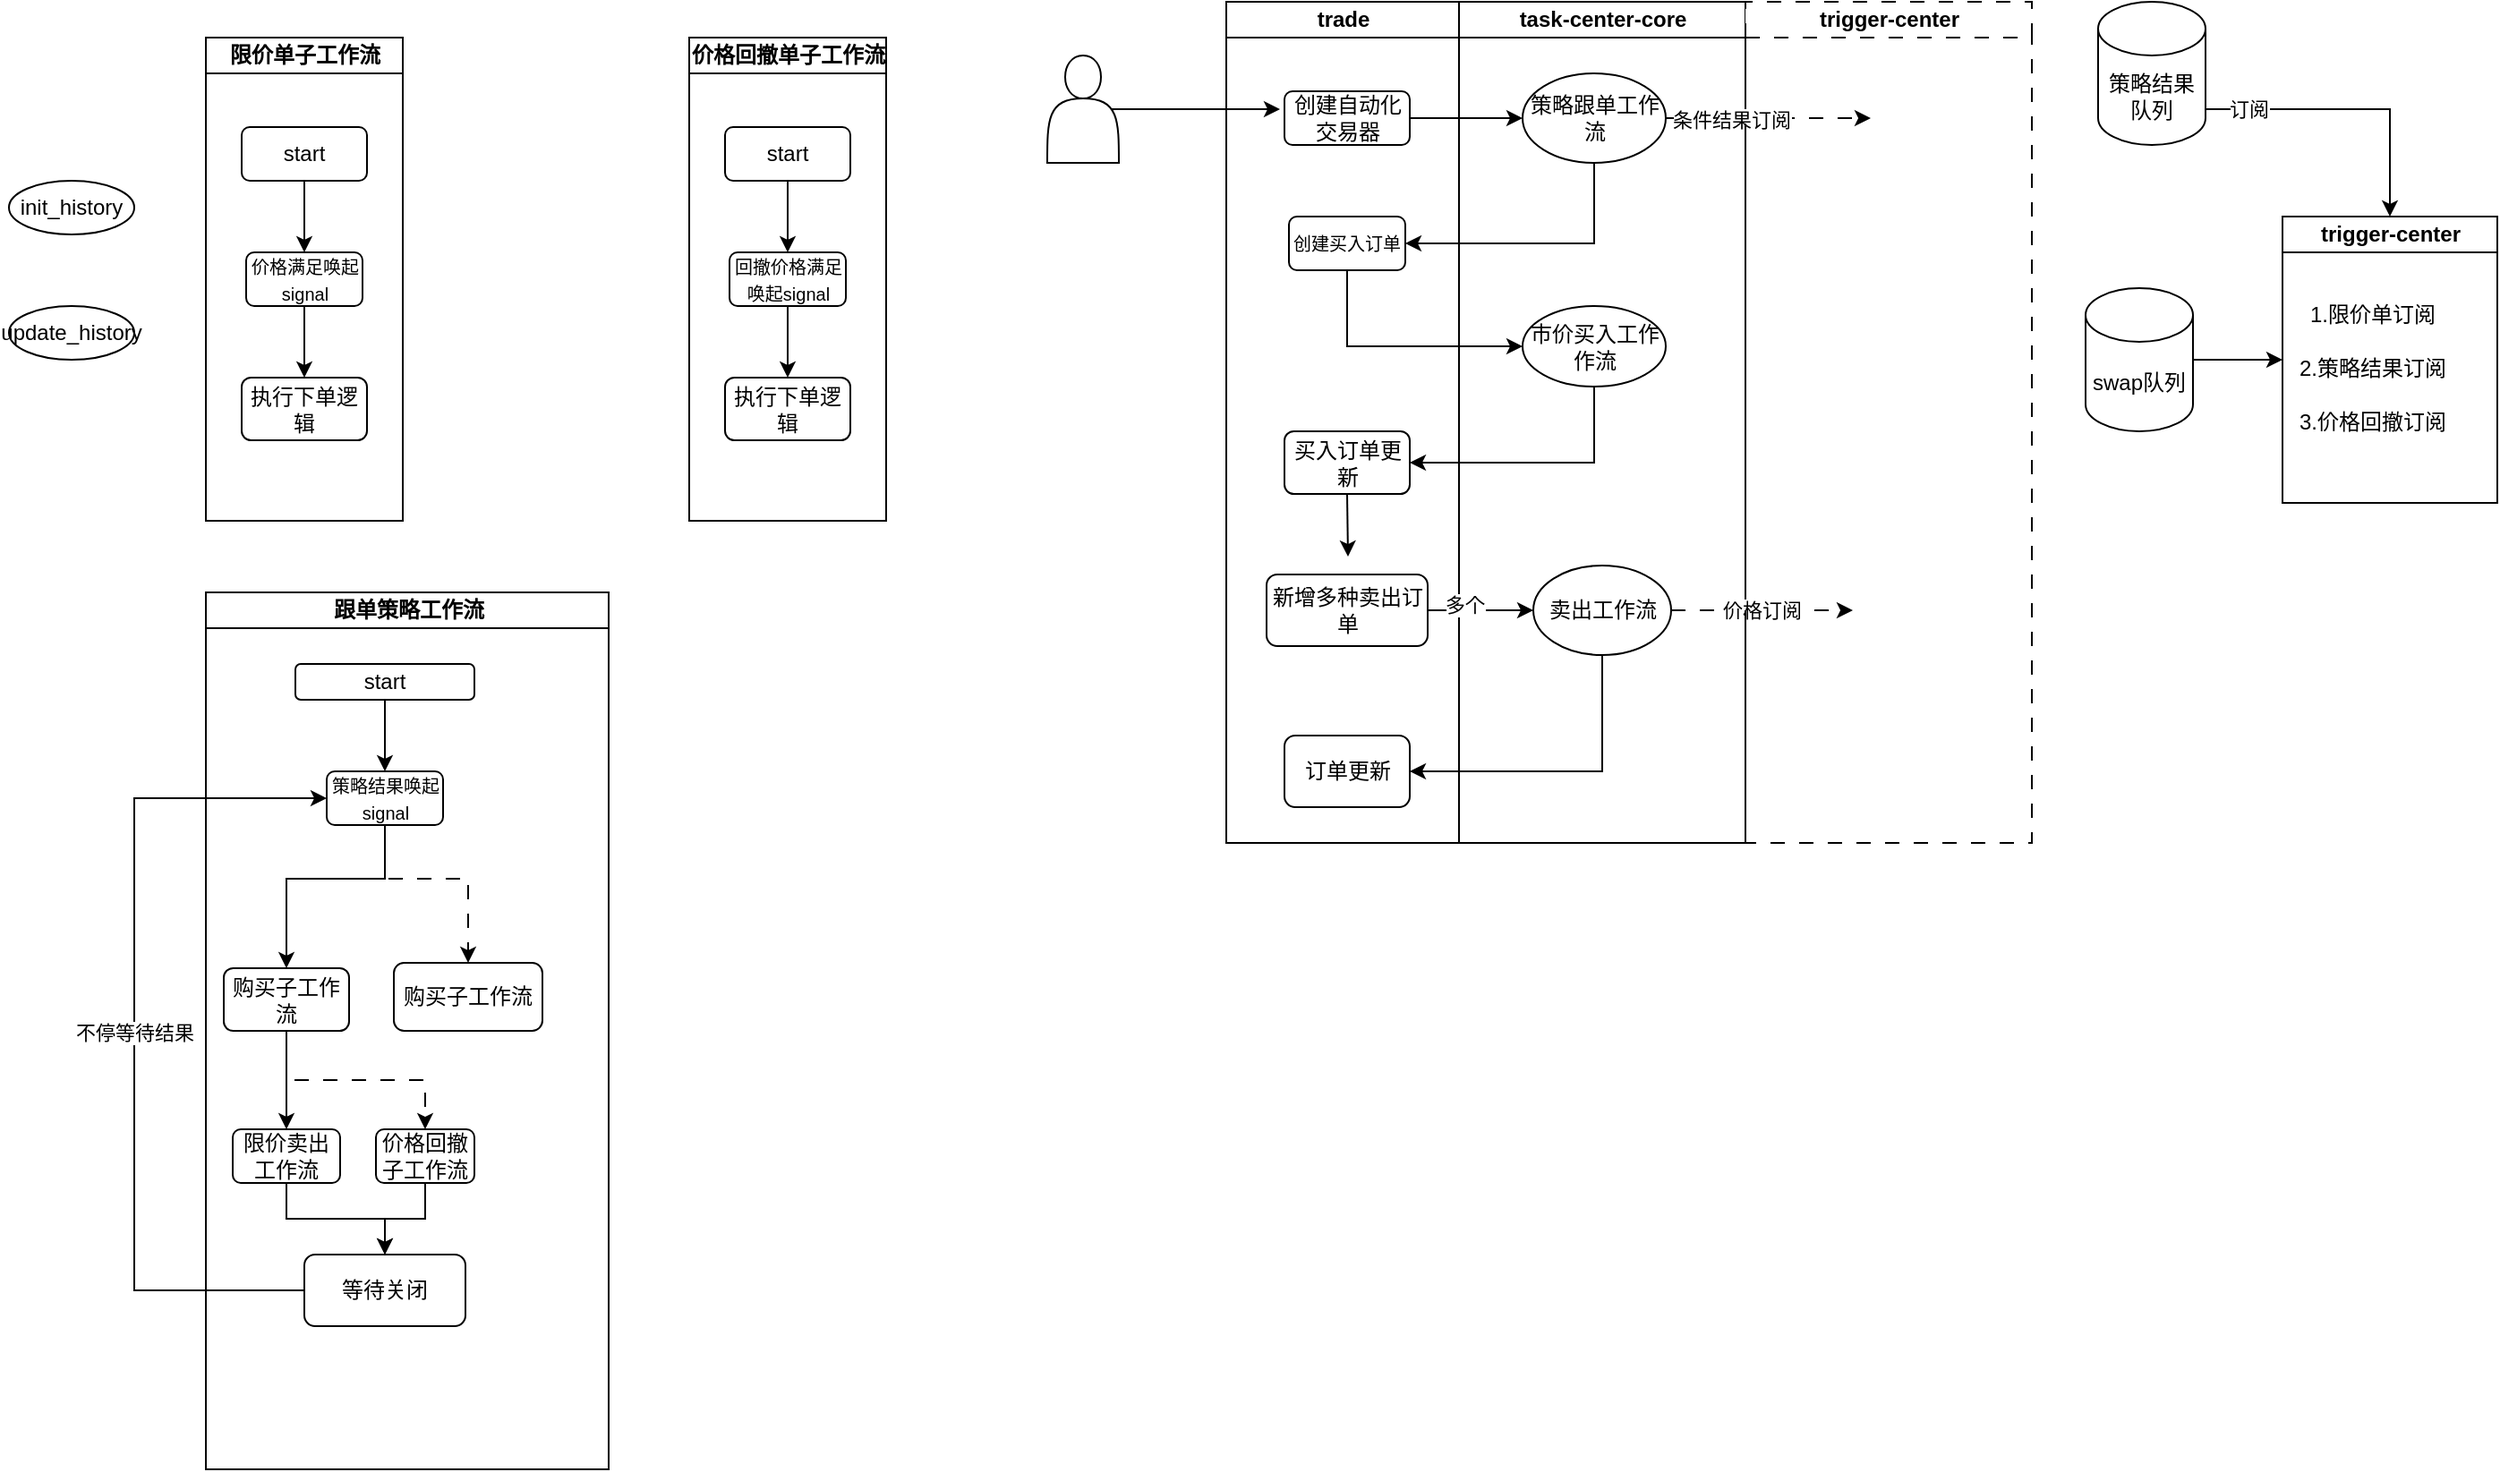 <mxfile version="28.0.7">
  <diagram name="第 1 页" id="Wm7DjzOjhY3zY5XrvVqz">
    <mxGraphModel dx="2237" dy="775" grid="1" gridSize="10" guides="1" tooltips="1" connect="1" arrows="1" fold="1" page="1" pageScale="1" pageWidth="827" pageHeight="1169" math="0" shadow="0">
      <root>
        <mxCell id="0" />
        <mxCell id="1" parent="0" />
        <mxCell id="rgNBKKupeEj_MK_goelM-68" style="edgeStyle=orthogonalEdgeStyle;rounded=0;orthogonalLoop=1;jettySize=auto;html=1;exitX=0.9;exitY=0.5;exitDx=0;exitDy=0;exitPerimeter=0;" parent="1" source="tRNVDW8AJXRH3d491mD7-56" edge="1">
          <mxGeometry relative="1" as="geometry">
            <mxPoint x="90" y="160" as="targetPoint" />
          </mxGeometry>
        </mxCell>
        <mxCell id="tRNVDW8AJXRH3d491mD7-56" value="" style="shape=actor;whiteSpace=wrap;html=1;" parent="1" vertex="1">
          <mxGeometry x="-40" y="130" width="40" height="60" as="geometry" />
        </mxCell>
        <mxCell id="rgNBKKupeEj_MK_goelM-48" style="edgeStyle=orthogonalEdgeStyle;rounded=0;orthogonalLoop=1;jettySize=auto;html=1;exitX=0.5;exitY=1;exitDx=0;exitDy=0;exitPerimeter=0;entryX=0.5;entryY=0;entryDx=0;entryDy=0;" parent="1" source="tRNVDW8AJXRH3d491mD7-62" target="rgNBKKupeEj_MK_goelM-39" edge="1">
          <mxGeometry relative="1" as="geometry">
            <Array as="points">
              <mxPoint x="577" y="160" />
              <mxPoint x="710" y="160" />
            </Array>
          </mxGeometry>
        </mxCell>
        <mxCell id="rgNBKKupeEj_MK_goelM-49" value="订阅" style="edgeLabel;html=1;align=center;verticalAlign=middle;resizable=0;points=[];" parent="rgNBKKupeEj_MK_goelM-48" vertex="1" connectable="0">
          <mxGeometry x="-0.306" relative="1" as="geometry">
            <mxPoint as="offset" />
          </mxGeometry>
        </mxCell>
        <mxCell id="tRNVDW8AJXRH3d491mD7-62" value="策略结果队列" style="shape=cylinder3;whiteSpace=wrap;html=1;boundedLbl=1;backgroundOutline=1;size=15;" parent="1" vertex="1">
          <mxGeometry x="547" y="100" width="60" height="80" as="geometry" />
        </mxCell>
        <mxCell id="tRNVDW8AJXRH3d491mD7-53" value="trade" style="swimlane;startSize=20;html=1;" parent="1" vertex="1">
          <mxGeometry x="60" y="100" width="130" height="470" as="geometry" />
        </mxCell>
        <mxCell id="tRNVDW8AJXRH3d491mD7-59" value="创建&lt;span style=&quot;background-color: transparent; color: light-dark(rgb(0, 0, 0), rgb(255, 255, 255));&quot;&gt;自动化交易器&lt;/span&gt;" style="rounded=1;whiteSpace=wrap;html=1;" parent="tRNVDW8AJXRH3d491mD7-53" vertex="1">
          <mxGeometry x="32.5" y="50" width="70" height="30" as="geometry" />
        </mxCell>
        <mxCell id="tRNVDW8AJXRH3d491mD7-75" value="&lt;span style=&quot;font-size: 10px;&quot;&gt;创建买入订单&lt;/span&gt;" style="rounded=1;whiteSpace=wrap;html=1;" parent="tRNVDW8AJXRH3d491mD7-53" vertex="1">
          <mxGeometry x="35" y="120" width="65" height="30" as="geometry" />
        </mxCell>
        <mxCell id="rgNBKKupeEj_MK_goelM-61" style="edgeStyle=orthogonalEdgeStyle;rounded=0;orthogonalLoop=1;jettySize=auto;html=1;exitX=0.5;exitY=1;exitDx=0;exitDy=0;" parent="tRNVDW8AJXRH3d491mD7-53" source="tRNVDW8AJXRH3d491mD7-123" edge="1">
          <mxGeometry relative="1" as="geometry">
            <mxPoint x="68" y="310" as="targetPoint" />
          </mxGeometry>
        </mxCell>
        <mxCell id="tRNVDW8AJXRH3d491mD7-123" value="买入订单更新" style="rounded=1;whiteSpace=wrap;html=1;" parent="tRNVDW8AJXRH3d491mD7-53" vertex="1">
          <mxGeometry x="32.5" y="240" width="70" height="35" as="geometry" />
        </mxCell>
        <mxCell id="rgNBKKupeEj_MK_goelM-62" value="新增多种卖出订单" style="rounded=1;whiteSpace=wrap;html=1;" parent="tRNVDW8AJXRH3d491mD7-53" vertex="1">
          <mxGeometry x="22.5" y="320" width="90" height="40" as="geometry" />
        </mxCell>
        <mxCell id="rgNBKKupeEj_MK_goelM-65" value="订单更新" style="rounded=1;whiteSpace=wrap;html=1;" parent="tRNVDW8AJXRH3d491mD7-53" vertex="1">
          <mxGeometry x="32.5" y="410" width="70" height="40" as="geometry" />
        </mxCell>
        <mxCell id="tRNVDW8AJXRH3d491mD7-54" value="task-center-core" style="swimlane;startSize=20;html=1;" parent="1" vertex="1">
          <mxGeometry x="190" y="100" width="160" height="470" as="geometry" />
        </mxCell>
        <mxCell id="rgNBKKupeEj_MK_goelM-58" style="edgeStyle=orthogonalEdgeStyle;rounded=0;orthogonalLoop=1;jettySize=auto;html=1;exitX=1;exitY=0.5;exitDx=0;exitDy=0;dashed=1;dashPattern=8 8;" parent="tRNVDW8AJXRH3d491mD7-54" source="tRNVDW8AJXRH3d491mD7-110" edge="1">
          <mxGeometry relative="1" as="geometry">
            <mxPoint x="230" y="65" as="targetPoint" />
          </mxGeometry>
        </mxCell>
        <mxCell id="rgNBKKupeEj_MK_goelM-59" value="条件结果订阅" style="edgeLabel;html=1;align=center;verticalAlign=middle;resizable=0;points=[];" parent="rgNBKKupeEj_MK_goelM-58" vertex="1" connectable="0">
          <mxGeometry x="-0.365" y="-1" relative="1" as="geometry">
            <mxPoint as="offset" />
          </mxGeometry>
        </mxCell>
        <mxCell id="tRNVDW8AJXRH3d491mD7-110" value="策略跟单工作流" style="ellipse;whiteSpace=wrap;html=1;" parent="tRNVDW8AJXRH3d491mD7-54" vertex="1">
          <mxGeometry x="35.5" y="40" width="80" height="50" as="geometry" />
        </mxCell>
        <mxCell id="tRNVDW8AJXRH3d491mD7-119" value="市价买入工作作流" style="ellipse;whiteSpace=wrap;html=1;" parent="tRNVDW8AJXRH3d491mD7-54" vertex="1">
          <mxGeometry x="35.5" y="170" width="80" height="45" as="geometry" />
        </mxCell>
        <mxCell id="rgNBKKupeEj_MK_goelM-67" value="价格订阅" style="edgeStyle=orthogonalEdgeStyle;rounded=0;orthogonalLoop=1;jettySize=auto;html=1;exitX=1;exitY=0.5;exitDx=0;exitDy=0;dashed=1;dashPattern=8 8;" parent="tRNVDW8AJXRH3d491mD7-54" source="tRNVDW8AJXRH3d491mD7-125" edge="1">
          <mxGeometry relative="1" as="geometry">
            <mxPoint x="220" y="340" as="targetPoint" />
          </mxGeometry>
        </mxCell>
        <mxCell id="tRNVDW8AJXRH3d491mD7-125" value="卖出工作流" style="ellipse;whiteSpace=wrap;html=1;" parent="tRNVDW8AJXRH3d491mD7-54" vertex="1">
          <mxGeometry x="41.5" y="315" width="77" height="50" as="geometry" />
        </mxCell>
        <mxCell id="tRNVDW8AJXRH3d491mD7-121" style="edgeStyle=orthogonalEdgeStyle;rounded=0;orthogonalLoop=1;jettySize=auto;html=1;exitX=0.5;exitY=1;exitDx=0;exitDy=0;entryX=0;entryY=0.5;entryDx=0;entryDy=0;" parent="1" source="tRNVDW8AJXRH3d491mD7-75" target="tRNVDW8AJXRH3d491mD7-119" edge="1">
          <mxGeometry relative="1" as="geometry" />
        </mxCell>
        <mxCell id="tRNVDW8AJXRH3d491mD7-124" style="edgeStyle=orthogonalEdgeStyle;rounded=0;orthogonalLoop=1;jettySize=auto;html=1;exitX=0.5;exitY=1;exitDx=0;exitDy=0;entryX=1;entryY=0.5;entryDx=0;entryDy=0;" parent="1" source="tRNVDW8AJXRH3d491mD7-119" target="tRNVDW8AJXRH3d491mD7-123" edge="1">
          <mxGeometry relative="1" as="geometry" />
        </mxCell>
        <mxCell id="rgNBKKupeEj_MK_goelM-20" value="跟单策略工作流" style="swimlane;startSize=20;html=1;" parent="1" vertex="1">
          <mxGeometry x="-510" y="430" width="225" height="490" as="geometry" />
        </mxCell>
        <mxCell id="rgNBKKupeEj_MK_goelM-24" style="edgeStyle=orthogonalEdgeStyle;rounded=0;orthogonalLoop=1;jettySize=auto;html=1;exitX=0.5;exitY=1;exitDx=0;exitDy=0;entryX=0.5;entryY=0;entryDx=0;entryDy=0;" parent="rgNBKKupeEj_MK_goelM-20" source="rgNBKKupeEj_MK_goelM-21" target="rgNBKKupeEj_MK_goelM-22" edge="1">
          <mxGeometry relative="1" as="geometry" />
        </mxCell>
        <mxCell id="rgNBKKupeEj_MK_goelM-21" value="start" style="rounded=1;whiteSpace=wrap;html=1;" parent="rgNBKKupeEj_MK_goelM-20" vertex="1">
          <mxGeometry x="50" y="40" width="100" height="20" as="geometry" />
        </mxCell>
        <mxCell id="rgNBKKupeEj_MK_goelM-25" style="edgeStyle=orthogonalEdgeStyle;rounded=0;orthogonalLoop=1;jettySize=auto;html=1;exitX=0.5;exitY=1;exitDx=0;exitDy=0;entryX=0.5;entryY=0;entryDx=0;entryDy=0;" parent="rgNBKKupeEj_MK_goelM-20" source="rgNBKKupeEj_MK_goelM-22" target="rgNBKKupeEj_MK_goelM-23" edge="1">
          <mxGeometry relative="1" as="geometry">
            <Array as="points">
              <mxPoint x="100" y="160" />
              <mxPoint x="45" y="160" />
            </Array>
          </mxGeometry>
        </mxCell>
        <mxCell id="xhZTuCKGOpIAQWs4_32T-6" style="edgeStyle=orthogonalEdgeStyle;rounded=0;orthogonalLoop=1;jettySize=auto;html=1;exitX=0.5;exitY=1;exitDx=0;exitDy=0;entryX=0.5;entryY=0;entryDx=0;entryDy=0;dashed=1;dashPattern=8 8;" edge="1" parent="rgNBKKupeEj_MK_goelM-20" source="rgNBKKupeEj_MK_goelM-22" target="xhZTuCKGOpIAQWs4_32T-5">
          <mxGeometry relative="1" as="geometry">
            <Array as="points">
              <mxPoint x="100" y="160" />
              <mxPoint x="147" y="160" />
            </Array>
          </mxGeometry>
        </mxCell>
        <mxCell id="rgNBKKupeEj_MK_goelM-22" value="&lt;span style=&quot;font-size: 10px;&quot;&gt;策略结果唤起signal&lt;/span&gt;" style="rounded=1;whiteSpace=wrap;html=1;" parent="rgNBKKupeEj_MK_goelM-20" vertex="1">
          <mxGeometry x="67.5" y="100" width="65" height="30" as="geometry" />
        </mxCell>
        <mxCell id="xhZTuCKGOpIAQWs4_32T-9" style="edgeStyle=orthogonalEdgeStyle;rounded=0;orthogonalLoop=1;jettySize=auto;html=1;exitX=0.5;exitY=1;exitDx=0;exitDy=0;entryX=0.5;entryY=0;entryDx=0;entryDy=0;" edge="1" parent="rgNBKKupeEj_MK_goelM-20" source="rgNBKKupeEj_MK_goelM-23" target="xhZTuCKGOpIAQWs4_32T-7">
          <mxGeometry relative="1" as="geometry" />
        </mxCell>
        <mxCell id="xhZTuCKGOpIAQWs4_32T-10" style="edgeStyle=orthogonalEdgeStyle;rounded=0;orthogonalLoop=1;jettySize=auto;html=1;exitX=0.5;exitY=1;exitDx=0;exitDy=0;entryX=0.5;entryY=0;entryDx=0;entryDy=0;dashed=1;dashPattern=8 8;" edge="1" parent="rgNBKKupeEj_MK_goelM-20" source="rgNBKKupeEj_MK_goelM-23" target="xhZTuCKGOpIAQWs4_32T-8">
          <mxGeometry relative="1" as="geometry" />
        </mxCell>
        <mxCell id="rgNBKKupeEj_MK_goelM-23" value="购买子工作流" style="rounded=1;whiteSpace=wrap;html=1;" parent="rgNBKKupeEj_MK_goelM-20" vertex="1">
          <mxGeometry x="10" y="210" width="70" height="35" as="geometry" />
        </mxCell>
        <mxCell id="xhZTuCKGOpIAQWs4_32T-5" value="购买子工作流" style="rounded=1;whiteSpace=wrap;html=1;" vertex="1" parent="rgNBKKupeEj_MK_goelM-20">
          <mxGeometry x="105" y="207" width="83" height="38" as="geometry" />
        </mxCell>
        <mxCell id="xhZTuCKGOpIAQWs4_32T-12" style="edgeStyle=orthogonalEdgeStyle;rounded=0;orthogonalLoop=1;jettySize=auto;html=1;exitX=0.5;exitY=1;exitDx=0;exitDy=0;entryX=0.5;entryY=0;entryDx=0;entryDy=0;" edge="1" parent="rgNBKKupeEj_MK_goelM-20" source="xhZTuCKGOpIAQWs4_32T-7" target="xhZTuCKGOpIAQWs4_32T-11">
          <mxGeometry relative="1" as="geometry" />
        </mxCell>
        <mxCell id="xhZTuCKGOpIAQWs4_32T-7" value="限价卖出工作流" style="rounded=1;whiteSpace=wrap;html=1;" vertex="1" parent="rgNBKKupeEj_MK_goelM-20">
          <mxGeometry x="15" y="300" width="60" height="30" as="geometry" />
        </mxCell>
        <mxCell id="xhZTuCKGOpIAQWs4_32T-13" style="edgeStyle=orthogonalEdgeStyle;rounded=0;orthogonalLoop=1;jettySize=auto;html=1;exitX=0.5;exitY=1;exitDx=0;exitDy=0;entryX=0.5;entryY=0;entryDx=0;entryDy=0;" edge="1" parent="rgNBKKupeEj_MK_goelM-20" source="xhZTuCKGOpIAQWs4_32T-8" target="xhZTuCKGOpIAQWs4_32T-11">
          <mxGeometry relative="1" as="geometry" />
        </mxCell>
        <mxCell id="xhZTuCKGOpIAQWs4_32T-8" value="价格回撤子工作流" style="rounded=1;whiteSpace=wrap;html=1;" vertex="1" parent="rgNBKKupeEj_MK_goelM-20">
          <mxGeometry x="95" y="300" width="55" height="30" as="geometry" />
        </mxCell>
        <mxCell id="xhZTuCKGOpIAQWs4_32T-14" value="不停等待结果" style="edgeStyle=orthogonalEdgeStyle;rounded=0;orthogonalLoop=1;jettySize=auto;html=1;exitX=0;exitY=0.5;exitDx=0;exitDy=0;entryX=0;entryY=0.5;entryDx=0;entryDy=0;" edge="1" parent="rgNBKKupeEj_MK_goelM-20" source="xhZTuCKGOpIAQWs4_32T-11" target="rgNBKKupeEj_MK_goelM-22">
          <mxGeometry relative="1" as="geometry">
            <mxPoint x="-50" y="110" as="targetPoint" />
            <Array as="points">
              <mxPoint x="-40" y="390" />
              <mxPoint x="-40" y="115" />
            </Array>
          </mxGeometry>
        </mxCell>
        <mxCell id="xhZTuCKGOpIAQWs4_32T-11" value="等待关闭" style="rounded=1;whiteSpace=wrap;html=1;" vertex="1" parent="rgNBKKupeEj_MK_goelM-20">
          <mxGeometry x="55" y="370" width="90" height="40" as="geometry" />
        </mxCell>
        <mxCell id="rgNBKKupeEj_MK_goelM-27" value="限价单子工作流" style="swimlane;startSize=20;html=1;" parent="1" vertex="1">
          <mxGeometry x="-510" y="120" width="110" height="270" as="geometry" />
        </mxCell>
        <mxCell id="rgNBKKupeEj_MK_goelM-28" style="edgeStyle=orthogonalEdgeStyle;rounded=0;orthogonalLoop=1;jettySize=auto;html=1;exitX=0.5;exitY=1;exitDx=0;exitDy=0;entryX=0.5;entryY=0;entryDx=0;entryDy=0;" parent="rgNBKKupeEj_MK_goelM-27" source="rgNBKKupeEj_MK_goelM-29" target="rgNBKKupeEj_MK_goelM-31" edge="1">
          <mxGeometry relative="1" as="geometry">
            <Array as="points">
              <mxPoint x="55" y="100" />
              <mxPoint x="55" y="100" />
            </Array>
          </mxGeometry>
        </mxCell>
        <mxCell id="rgNBKKupeEj_MK_goelM-29" value="start" style="rounded=1;whiteSpace=wrap;html=1;" parent="rgNBKKupeEj_MK_goelM-27" vertex="1">
          <mxGeometry x="20" y="50" width="70" height="30" as="geometry" />
        </mxCell>
        <mxCell id="rgNBKKupeEj_MK_goelM-30" style="edgeStyle=orthogonalEdgeStyle;rounded=0;orthogonalLoop=1;jettySize=auto;html=1;exitX=0.5;exitY=1;exitDx=0;exitDy=0;entryX=0.5;entryY=0;entryDx=0;entryDy=0;" parent="rgNBKKupeEj_MK_goelM-27" source="rgNBKKupeEj_MK_goelM-31" target="rgNBKKupeEj_MK_goelM-32" edge="1">
          <mxGeometry relative="1" as="geometry" />
        </mxCell>
        <mxCell id="rgNBKKupeEj_MK_goelM-31" value="&lt;span style=&quot;font-size: 10px;&quot;&gt;价格满足唤起signal&lt;/span&gt;" style="rounded=1;whiteSpace=wrap;html=1;" parent="rgNBKKupeEj_MK_goelM-27" vertex="1">
          <mxGeometry x="22.5" y="120" width="65" height="30" as="geometry" />
        </mxCell>
        <mxCell id="rgNBKKupeEj_MK_goelM-32" value="执行下单逻辑" style="rounded=1;whiteSpace=wrap;html=1;" parent="rgNBKKupeEj_MK_goelM-27" vertex="1">
          <mxGeometry x="20" y="190" width="70" height="35" as="geometry" />
        </mxCell>
        <mxCell id="rgNBKKupeEj_MK_goelM-33" value="价格回撤单子工作流" style="swimlane;startSize=20;html=1;" parent="1" vertex="1">
          <mxGeometry x="-240" y="120" width="110" height="270" as="geometry" />
        </mxCell>
        <mxCell id="rgNBKKupeEj_MK_goelM-34" style="edgeStyle=orthogonalEdgeStyle;rounded=0;orthogonalLoop=1;jettySize=auto;html=1;exitX=0.5;exitY=1;exitDx=0;exitDy=0;entryX=0.5;entryY=0;entryDx=0;entryDy=0;" parent="rgNBKKupeEj_MK_goelM-33" source="rgNBKKupeEj_MK_goelM-35" target="rgNBKKupeEj_MK_goelM-37" edge="1">
          <mxGeometry relative="1" as="geometry" />
        </mxCell>
        <mxCell id="rgNBKKupeEj_MK_goelM-35" value="start" style="rounded=1;whiteSpace=wrap;html=1;" parent="rgNBKKupeEj_MK_goelM-33" vertex="1">
          <mxGeometry x="20" y="50" width="70" height="30" as="geometry" />
        </mxCell>
        <mxCell id="rgNBKKupeEj_MK_goelM-36" style="edgeStyle=orthogonalEdgeStyle;rounded=0;orthogonalLoop=1;jettySize=auto;html=1;exitX=0.5;exitY=1;exitDx=0;exitDy=0;entryX=0.5;entryY=0;entryDx=0;entryDy=0;" parent="rgNBKKupeEj_MK_goelM-33" source="rgNBKKupeEj_MK_goelM-37" target="rgNBKKupeEj_MK_goelM-38" edge="1">
          <mxGeometry relative="1" as="geometry" />
        </mxCell>
        <mxCell id="rgNBKKupeEj_MK_goelM-37" value="&lt;span style=&quot;font-size: 10px;&quot;&gt;回撤价格满足唤起signal&lt;/span&gt;" style="rounded=1;whiteSpace=wrap;html=1;" parent="rgNBKKupeEj_MK_goelM-33" vertex="1">
          <mxGeometry x="22.5" y="120" width="65" height="30" as="geometry" />
        </mxCell>
        <mxCell id="rgNBKKupeEj_MK_goelM-38" value="执行下单逻辑" style="rounded=1;whiteSpace=wrap;html=1;" parent="rgNBKKupeEj_MK_goelM-33" vertex="1">
          <mxGeometry x="20" y="190" width="70" height="35" as="geometry" />
        </mxCell>
        <mxCell id="rgNBKKupeEj_MK_goelM-39" value="trigger-center" style="swimlane;startSize=20;html=1;" parent="1" vertex="1">
          <mxGeometry x="650" y="220" width="120" height="160" as="geometry">
            <mxRectangle x="80" y="720" width="110" height="30" as="alternateBounds" />
          </mxGeometry>
        </mxCell>
        <mxCell id="rgNBKKupeEj_MK_goelM-46" value="2.策略结果订阅" style="text;html=1;align=center;verticalAlign=middle;resizable=0;points=[];autosize=1;strokeColor=none;fillColor=none;" parent="rgNBKKupeEj_MK_goelM-39" vertex="1">
          <mxGeometry x="-5" y="70" width="110" height="30" as="geometry" />
        </mxCell>
        <mxCell id="rgNBKKupeEj_MK_goelM-47" value="3.价格回撤订阅" style="text;html=1;align=center;verticalAlign=middle;resizable=0;points=[];autosize=1;strokeColor=none;fillColor=none;" parent="rgNBKKupeEj_MK_goelM-39" vertex="1">
          <mxGeometry x="-5" y="100" width="110" height="30" as="geometry" />
        </mxCell>
        <mxCell id="rgNBKKupeEj_MK_goelM-45" value="1.限价单订阅" style="text;html=1;align=center;verticalAlign=middle;resizable=0;points=[];autosize=1;strokeColor=none;fillColor=none;" parent="rgNBKKupeEj_MK_goelM-39" vertex="1">
          <mxGeometry x="5" y="40" width="90" height="30" as="geometry" />
        </mxCell>
        <mxCell id="rgNBKKupeEj_MK_goelM-51" style="edgeStyle=orthogonalEdgeStyle;rounded=0;orthogonalLoop=1;jettySize=auto;html=1;exitX=1;exitY=0.5;exitDx=0;exitDy=0;exitPerimeter=0;" parent="1" source="rgNBKKupeEj_MK_goelM-50" target="rgNBKKupeEj_MK_goelM-39" edge="1">
          <mxGeometry relative="1" as="geometry" />
        </mxCell>
        <mxCell id="rgNBKKupeEj_MK_goelM-50" value="swap队列" style="shape=cylinder3;whiteSpace=wrap;html=1;boundedLbl=1;backgroundOutline=1;size=15;" parent="1" vertex="1">
          <mxGeometry x="540" y="260" width="60" height="80" as="geometry" />
        </mxCell>
        <mxCell id="rgNBKKupeEj_MK_goelM-53" style="edgeStyle=orthogonalEdgeStyle;rounded=0;orthogonalLoop=1;jettySize=auto;html=1;exitX=1;exitY=0.5;exitDx=0;exitDy=0;entryX=0;entryY=0.5;entryDx=0;entryDy=0;" parent="1" source="tRNVDW8AJXRH3d491mD7-59" target="tRNVDW8AJXRH3d491mD7-110" edge="1">
          <mxGeometry relative="1" as="geometry" />
        </mxCell>
        <mxCell id="rgNBKKupeEj_MK_goelM-54" value="trigger-center" style="swimlane;startSize=20;html=1;dashed=1;dashPattern=8 8;" parent="1" vertex="1">
          <mxGeometry x="350" y="100" width="160" height="470" as="geometry" />
        </mxCell>
        <mxCell id="rgNBKKupeEj_MK_goelM-60" style="edgeStyle=orthogonalEdgeStyle;rounded=0;orthogonalLoop=1;jettySize=auto;html=1;exitX=0.5;exitY=1;exitDx=0;exitDy=0;entryX=1;entryY=0.5;entryDx=0;entryDy=0;" parent="1" source="tRNVDW8AJXRH3d491mD7-110" target="tRNVDW8AJXRH3d491mD7-75" edge="1">
          <mxGeometry relative="1" as="geometry" />
        </mxCell>
        <mxCell id="rgNBKKupeEj_MK_goelM-63" style="edgeStyle=orthogonalEdgeStyle;rounded=0;orthogonalLoop=1;jettySize=auto;html=1;exitX=1;exitY=0.5;exitDx=0;exitDy=0;entryX=0;entryY=0.5;entryDx=0;entryDy=0;" parent="1" source="rgNBKKupeEj_MK_goelM-62" target="tRNVDW8AJXRH3d491mD7-125" edge="1">
          <mxGeometry relative="1" as="geometry" />
        </mxCell>
        <mxCell id="rgNBKKupeEj_MK_goelM-64" value="多个" style="edgeLabel;html=1;align=center;verticalAlign=middle;resizable=0;points=[];" parent="rgNBKKupeEj_MK_goelM-63" vertex="1" connectable="0">
          <mxGeometry x="-0.339" y="3" relative="1" as="geometry">
            <mxPoint x="1" as="offset" />
          </mxGeometry>
        </mxCell>
        <mxCell id="rgNBKKupeEj_MK_goelM-66" style="edgeStyle=orthogonalEdgeStyle;rounded=0;orthogonalLoop=1;jettySize=auto;html=1;exitX=0.5;exitY=1;exitDx=0;exitDy=0;entryX=1;entryY=0.5;entryDx=0;entryDy=0;" parent="1" source="tRNVDW8AJXRH3d491mD7-125" target="rgNBKKupeEj_MK_goelM-65" edge="1">
          <mxGeometry relative="1" as="geometry" />
        </mxCell>
        <mxCell id="xhZTuCKGOpIAQWs4_32T-3" value="init_history" style="ellipse;whiteSpace=wrap;html=1;" vertex="1" parent="1">
          <mxGeometry x="-620" y="200" width="70" height="30" as="geometry" />
        </mxCell>
        <mxCell id="xhZTuCKGOpIAQWs4_32T-4" value="update_history" style="ellipse;whiteSpace=wrap;html=1;" vertex="1" parent="1">
          <mxGeometry x="-620" y="270" width="70" height="30" as="geometry" />
        </mxCell>
      </root>
    </mxGraphModel>
  </diagram>
</mxfile>
